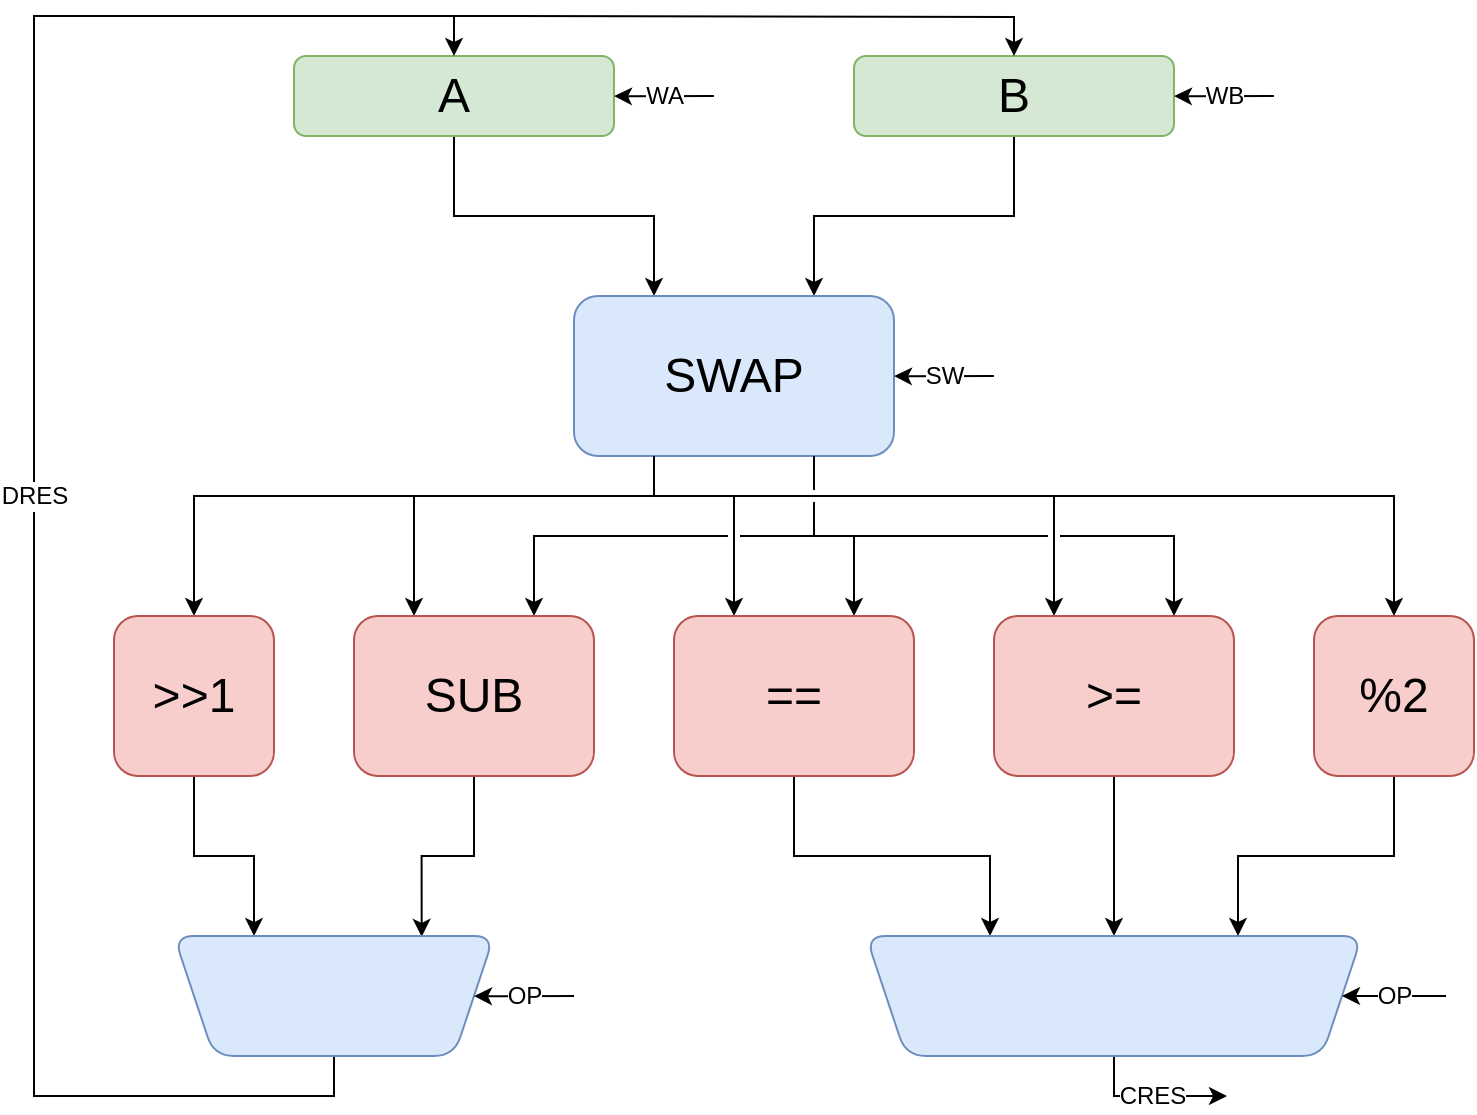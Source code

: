 <mxfile version="20.1.1" type="github" pages="2">
  <diagram id="N75gDdKAZUL7_3De1Yka" name="Datapath">
    <mxGraphModel dx="1673" dy="888" grid="1" gridSize="10" guides="1" tooltips="1" connect="1" arrows="1" fold="1" page="1" pageScale="1" pageWidth="850" pageHeight="1100" math="0" shadow="0">
      <root>
        <mxCell id="0" />
        <mxCell id="1" parent="0" />
        <mxCell id="TyVjdNYPD2JeJ7O1mxKk-13" style="edgeStyle=orthogonalEdgeStyle;rounded=0;orthogonalLoop=1;jettySize=auto;html=1;exitX=0.5;exitY=1;exitDx=0;exitDy=0;entryX=0.25;entryY=0;entryDx=0;entryDy=0;fontFamily=Helvetica;fontSize=24;fontStyle=1" parent="1" source="TyVjdNYPD2JeJ7O1mxKk-1" target="TyVjdNYPD2JeJ7O1mxKk-3" edge="1">
          <mxGeometry relative="1" as="geometry" />
        </mxCell>
        <mxCell id="TyVjdNYPD2JeJ7O1mxKk-1" value="&lt;div style=&quot;font-size: 24px&quot;&gt;&lt;p style=&quot;font-size: 24px;&quot;&gt;&lt;font style=&quot;font-size: 24px;&quot; face=&quot;Helvetica&quot;&gt;A&lt;/font&gt;&lt;/p&gt;&lt;/div&gt;" style="rounded=1;whiteSpace=wrap;html=1;fillColor=#d5e8d4;strokeColor=#82b366;fontSize=24;" parent="1" vertex="1">
          <mxGeometry x="190" y="200" width="160" height="40" as="geometry" />
        </mxCell>
        <mxCell id="TyVjdNYPD2JeJ7O1mxKk-12" style="edgeStyle=orthogonalEdgeStyle;rounded=0;orthogonalLoop=1;jettySize=auto;html=1;entryX=0.75;entryY=0;entryDx=0;entryDy=0;fontFamily=Helvetica;fontSize=24;" parent="1" source="TyVjdNYPD2JeJ7O1mxKk-2" target="TyVjdNYPD2JeJ7O1mxKk-3" edge="1">
          <mxGeometry relative="1" as="geometry" />
        </mxCell>
        <mxCell id="TyVjdNYPD2JeJ7O1mxKk-2" value="&lt;div style=&quot;font-size: 24px&quot;&gt;&lt;p style=&quot;font-size: 24px;&quot;&gt;B&lt;br style=&quot;font-size: 24px;&quot;&gt;&lt;/p&gt;&lt;/div&gt;" style="rounded=1;whiteSpace=wrap;html=1;fillColor=#d5e8d4;strokeColor=#82b366;fontSize=24;fontFamily=Helvetica;" parent="1" vertex="1">
          <mxGeometry x="470" y="200" width="160" height="40" as="geometry" />
        </mxCell>
        <mxCell id="TyVjdNYPD2JeJ7O1mxKk-14" style="edgeStyle=orthogonalEdgeStyle;rounded=0;orthogonalLoop=1;jettySize=auto;html=1;exitX=0.25;exitY=1;exitDx=0;exitDy=0;fontFamily=Helvetica;fontSize=24;jumpStyle=gap;" parent="1" source="TyVjdNYPD2JeJ7O1mxKk-3" target="TyVjdNYPD2JeJ7O1mxKk-4" edge="1">
          <mxGeometry relative="1" as="geometry">
            <Array as="points">
              <mxPoint x="370" y="420" />
              <mxPoint x="140" y="420" />
            </Array>
          </mxGeometry>
        </mxCell>
        <mxCell id="TyVjdNYPD2JeJ7O1mxKk-15" style="edgeStyle=orthogonalEdgeStyle;rounded=0;orthogonalLoop=1;jettySize=auto;html=1;exitX=0.25;exitY=1;exitDx=0;exitDy=0;fontFamily=Helvetica;fontSize=24;jumpStyle=gap;entryX=0.25;entryY=0;entryDx=0;entryDy=0;" parent="1" source="TyVjdNYPD2JeJ7O1mxKk-3" target="TyVjdNYPD2JeJ7O1mxKk-8" edge="1">
          <mxGeometry relative="1" as="geometry">
            <Array as="points">
              <mxPoint x="370" y="420" />
              <mxPoint x="570" y="420" />
            </Array>
          </mxGeometry>
        </mxCell>
        <mxCell id="TyVjdNYPD2JeJ7O1mxKk-16" style="edgeStyle=orthogonalEdgeStyle;rounded=0;orthogonalLoop=1;jettySize=auto;html=1;exitX=0.25;exitY=1;exitDx=0;exitDy=0;entryX=0.25;entryY=0;entryDx=0;entryDy=0;fontFamily=Helvetica;fontSize=24;jumpStyle=gap;" parent="1" source="TyVjdNYPD2JeJ7O1mxKk-3" target="TyVjdNYPD2JeJ7O1mxKk-5" edge="1">
          <mxGeometry relative="1" as="geometry">
            <Array as="points">
              <mxPoint x="370" y="420" />
              <mxPoint x="250" y="420" />
            </Array>
          </mxGeometry>
        </mxCell>
        <mxCell id="TyVjdNYPD2JeJ7O1mxKk-17" style="edgeStyle=orthogonalEdgeStyle;rounded=0;orthogonalLoop=1;jettySize=auto;html=1;exitX=0.25;exitY=1;exitDx=0;exitDy=0;entryX=0.25;entryY=0;entryDx=0;entryDy=0;fontFamily=Helvetica;fontSize=24;jumpStyle=gap;" parent="1" source="TyVjdNYPD2JeJ7O1mxKk-3" target="TyVjdNYPD2JeJ7O1mxKk-6" edge="1">
          <mxGeometry relative="1" as="geometry">
            <Array as="points">
              <mxPoint x="370" y="420" />
              <mxPoint x="410" y="420" />
            </Array>
          </mxGeometry>
        </mxCell>
        <mxCell id="TyVjdNYPD2JeJ7O1mxKk-18" style="edgeStyle=orthogonalEdgeStyle;rounded=0;orthogonalLoop=1;jettySize=auto;html=1;exitX=0.75;exitY=1;exitDx=0;exitDy=0;entryX=0.75;entryY=0;entryDx=0;entryDy=0;fontFamily=Helvetica;fontSize=24;jumpStyle=gap;" parent="1" source="TyVjdNYPD2JeJ7O1mxKk-3" target="TyVjdNYPD2JeJ7O1mxKk-5" edge="1">
          <mxGeometry relative="1" as="geometry" />
        </mxCell>
        <mxCell id="TyVjdNYPD2JeJ7O1mxKk-19" style="edgeStyle=orthogonalEdgeStyle;rounded=0;orthogonalLoop=1;jettySize=auto;html=1;exitX=0.75;exitY=1;exitDx=0;exitDy=0;entryX=0.75;entryY=0;entryDx=0;entryDy=0;fontFamily=Helvetica;fontSize=24;jumpStyle=gap;" parent="1" source="TyVjdNYPD2JeJ7O1mxKk-3" target="TyVjdNYPD2JeJ7O1mxKk-6" edge="1">
          <mxGeometry relative="1" as="geometry" />
        </mxCell>
        <mxCell id="TyVjdNYPD2JeJ7O1mxKk-3" value="SWAP" style="rounded=1;whiteSpace=wrap;html=1;fontFamily=Helvetica;fontSize=24;fillColor=#dae8fc;strokeColor=#6c8ebf;" parent="1" vertex="1">
          <mxGeometry x="330" y="320" width="160" height="80" as="geometry" />
        </mxCell>
        <mxCell id="TyVjdNYPD2JeJ7O1mxKk-20" style="edgeStyle=orthogonalEdgeStyle;rounded=0;jumpStyle=gap;orthogonalLoop=1;jettySize=auto;html=1;exitX=0.5;exitY=1;exitDx=0;exitDy=0;entryX=0.75;entryY=1;entryDx=0;entryDy=0;fontFamily=Helvetica;fontSize=24;" parent="1" source="TyVjdNYPD2JeJ7O1mxKk-4" target="TyVjdNYPD2JeJ7O1mxKk-9" edge="1">
          <mxGeometry relative="1" as="geometry" />
        </mxCell>
        <mxCell id="TyVjdNYPD2JeJ7O1mxKk-4" value="&amp;gt;&amp;gt;1" style="rounded=1;whiteSpace=wrap;html=1;fontFamily=Helvetica;fontSize=24;fillColor=#f8cecc;strokeColor=#b85450;" parent="1" vertex="1">
          <mxGeometry x="100" y="480" width="80" height="80" as="geometry" />
        </mxCell>
        <mxCell id="TyVjdNYPD2JeJ7O1mxKk-21" style="edgeStyle=orthogonalEdgeStyle;rounded=0;jumpStyle=gap;orthogonalLoop=1;jettySize=auto;html=1;exitX=0.5;exitY=1;exitDx=0;exitDy=0;entryX=0.226;entryY=0.993;entryDx=0;entryDy=0;entryPerimeter=0;fontFamily=Helvetica;fontSize=24;" parent="1" source="TyVjdNYPD2JeJ7O1mxKk-5" target="TyVjdNYPD2JeJ7O1mxKk-9" edge="1">
          <mxGeometry relative="1" as="geometry" />
        </mxCell>
        <mxCell id="TyVjdNYPD2JeJ7O1mxKk-5" value="SUB" style="rounded=1;whiteSpace=wrap;html=1;fontFamily=Helvetica;fontSize=24;fillColor=#f8cecc;strokeColor=#b85450;" parent="1" vertex="1">
          <mxGeometry x="220" y="480" width="120" height="80" as="geometry" />
        </mxCell>
        <mxCell id="TyVjdNYPD2JeJ7O1mxKk-22" style="edgeStyle=orthogonalEdgeStyle;rounded=0;jumpStyle=gap;orthogonalLoop=1;jettySize=auto;html=1;exitX=0.5;exitY=1;exitDx=0;exitDy=0;entryX=0.75;entryY=1;entryDx=0;entryDy=0;fontFamily=Helvetica;fontSize=24;" parent="1" source="TyVjdNYPD2JeJ7O1mxKk-6" target="TyVjdNYPD2JeJ7O1mxKk-10" edge="1">
          <mxGeometry relative="1" as="geometry" />
        </mxCell>
        <mxCell id="TyVjdNYPD2JeJ7O1mxKk-6" value="==" style="rounded=1;whiteSpace=wrap;html=1;fontFamily=Helvetica;fontSize=24;fillColor=#f8cecc;strokeColor=#b85450;" parent="1" vertex="1">
          <mxGeometry x="380" y="480" width="120" height="80" as="geometry" />
        </mxCell>
        <mxCell id="TyVjdNYPD2JeJ7O1mxKk-23" style="edgeStyle=orthogonalEdgeStyle;rounded=0;jumpStyle=gap;orthogonalLoop=1;jettySize=auto;html=1;exitX=0.5;exitY=1;exitDx=0;exitDy=0;fontFamily=Helvetica;fontSize=24;entryX=0.5;entryY=1;entryDx=0;entryDy=0;" parent="1" source="TyVjdNYPD2JeJ7O1mxKk-8" target="TyVjdNYPD2JeJ7O1mxKk-10" edge="1">
          <mxGeometry relative="1" as="geometry" />
        </mxCell>
        <mxCell id="TyVjdNYPD2JeJ7O1mxKk-8" value="&amp;gt;=" style="rounded=1;whiteSpace=wrap;html=1;fontFamily=Helvetica;fontSize=24;fillColor=#f8cecc;strokeColor=#b85450;" parent="1" vertex="1">
          <mxGeometry x="540" y="480" width="120" height="80" as="geometry" />
        </mxCell>
        <mxCell id="TyVjdNYPD2JeJ7O1mxKk-24" value="&lt;div&gt;DRES&lt;/div&gt;" style="edgeStyle=orthogonalEdgeStyle;rounded=0;jumpStyle=gap;orthogonalLoop=1;jettySize=auto;html=1;exitX=0.5;exitY=0;exitDx=0;exitDy=0;fontFamily=Helvetica;fontSize=12;entryX=0.5;entryY=0;entryDx=0;entryDy=0;" parent="1" source="TyVjdNYPD2JeJ7O1mxKk-9" target="TyVjdNYPD2JeJ7O1mxKk-1" edge="1">
          <mxGeometry relative="1" as="geometry">
            <mxPoint x="60" y="91.667" as="targetPoint" />
            <Array as="points">
              <mxPoint x="210" y="720" />
              <mxPoint x="60" y="720" />
              <mxPoint x="60" y="180" />
              <mxPoint x="270" y="180" />
            </Array>
          </mxGeometry>
        </mxCell>
        <mxCell id="TyVjdNYPD2JeJ7O1mxKk-9" value="" style="shape=trapezoid;perimeter=trapezoidPerimeter;whiteSpace=wrap;html=1;fixedSize=1;fontFamily=Helvetica;fontSize=24;fillColor=#dae8fc;strokeColor=#6c8ebf;rounded=1;rotation=-180;" parent="1" vertex="1">
          <mxGeometry x="130" y="640" width="160" height="60" as="geometry" />
        </mxCell>
        <mxCell id="TyVjdNYPD2JeJ7O1mxKk-32" value="CRES" style="edgeStyle=orthogonalEdgeStyle;rounded=0;jumpStyle=gap;orthogonalLoop=1;jettySize=auto;html=1;exitX=0.5;exitY=0;exitDx=0;exitDy=0;fontFamily=Helvetica;fontSize=12;" parent="1" source="TyVjdNYPD2JeJ7O1mxKk-10" edge="1">
          <mxGeometry relative="1" as="geometry">
            <mxPoint x="656" y="720" as="targetPoint" />
          </mxGeometry>
        </mxCell>
        <mxCell id="TyVjdNYPD2JeJ7O1mxKk-10" value="" style="shape=trapezoid;perimeter=trapezoidPerimeter;whiteSpace=wrap;html=1;fixedSize=1;fontFamily=Helvetica;fontSize=24;fillColor=#dae8fc;strokeColor=#6c8ebf;rounded=1;rotation=-180;" parent="1" vertex="1">
          <mxGeometry x="476" y="640" width="248" height="60" as="geometry" />
        </mxCell>
        <mxCell id="TyVjdNYPD2JeJ7O1mxKk-25" value="" style="endArrow=classic;html=1;rounded=0;fontFamily=Helvetica;fontSize=24;jumpStyle=gap;edgeStyle=orthogonalEdgeStyle;entryX=0.5;entryY=0;entryDx=0;entryDy=0;" parent="1" target="TyVjdNYPD2JeJ7O1mxKk-2" edge="1">
          <mxGeometry width="50" height="50" relative="1" as="geometry">
            <mxPoint x="270" y="180" as="sourcePoint" />
            <mxPoint x="320" y="130" as="targetPoint" />
          </mxGeometry>
        </mxCell>
        <mxCell id="TyVjdNYPD2JeJ7O1mxKk-26" value="WA" style="endArrow=classic;html=1;rounded=0;fontFamily=Helvetica;fontSize=12;jumpStyle=gap;entryX=1;entryY=0.5;entryDx=0;entryDy=0;edgeStyle=orthogonalEdgeStyle;" parent="1" target="TyVjdNYPD2JeJ7O1mxKk-1" edge="1">
          <mxGeometry width="50" height="50" relative="1" as="geometry">
            <mxPoint x="400" y="220" as="sourcePoint" />
            <mxPoint x="415" y="210" as="targetPoint" />
          </mxGeometry>
        </mxCell>
        <mxCell id="TyVjdNYPD2JeJ7O1mxKk-27" value="WB" style="endArrow=classic;html=1;rounded=0;fontFamily=Helvetica;fontSize=12;jumpStyle=gap;entryX=1;entryY=0.5;entryDx=0;entryDy=0;edgeStyle=orthogonalEdgeStyle;" parent="1" target="TyVjdNYPD2JeJ7O1mxKk-2" edge="1">
          <mxGeometry width="50" height="50" relative="1" as="geometry">
            <mxPoint x="680" y="220" as="sourcePoint" />
            <mxPoint x="635" y="220" as="targetPoint" />
          </mxGeometry>
        </mxCell>
        <mxCell id="TyVjdNYPD2JeJ7O1mxKk-28" value="SW" style="endArrow=classic;html=1;rounded=0;fontFamily=Helvetica;fontSize=12;jumpStyle=gap;edgeStyle=orthogonalEdgeStyle;entryX=1;entryY=0.5;entryDx=0;entryDy=0;" parent="1" target="TyVjdNYPD2JeJ7O1mxKk-3" edge="1">
          <mxGeometry width="50" height="50" relative="1" as="geometry">
            <mxPoint x="540" y="360" as="sourcePoint" />
            <mxPoint x="520" y="350" as="targetPoint" />
          </mxGeometry>
        </mxCell>
        <mxCell id="TyVjdNYPD2JeJ7O1mxKk-29" value="OP" style="endArrow=classic;html=1;rounded=0;fontFamily=Helvetica;fontSize=12;jumpStyle=gap;entryX=0;entryY=0.5;entryDx=0;entryDy=0;edgeStyle=orthogonalEdgeStyle;" parent="1" target="TyVjdNYPD2JeJ7O1mxKk-9" edge="1">
          <mxGeometry width="50" height="50" relative="1" as="geometry">
            <mxPoint x="330" y="670" as="sourcePoint" />
            <mxPoint x="280" y="672" as="targetPoint" />
          </mxGeometry>
        </mxCell>
        <mxCell id="TyVjdNYPD2JeJ7O1mxKk-30" value="OP" style="endArrow=classic;html=1;rounded=0;fontFamily=Helvetica;fontSize=12;jumpStyle=gap;edgeStyle=orthogonalEdgeStyle;entryX=0;entryY=0.5;entryDx=0;entryDy=0;" parent="1" target="TyVjdNYPD2JeJ7O1mxKk-10" edge="1">
          <mxGeometry width="50" height="50" relative="1" as="geometry">
            <mxPoint x="766" y="670" as="sourcePoint" />
            <mxPoint x="666" y="660" as="targetPoint" />
            <Array as="points">
              <mxPoint x="746" y="670" />
              <mxPoint x="746" y="670" />
            </Array>
          </mxGeometry>
        </mxCell>
        <mxCell id="ZY9HksnKgKYc-fsCFfWy-5" style="edgeStyle=orthogonalEdgeStyle;rounded=0;orthogonalLoop=1;jettySize=auto;html=1;exitX=0.5;exitY=1;exitDx=0;exitDy=0;entryX=0.25;entryY=1;entryDx=0;entryDy=0;" parent="1" source="ZY9HksnKgKYc-fsCFfWy-2" target="TyVjdNYPD2JeJ7O1mxKk-10" edge="1">
          <mxGeometry relative="1" as="geometry" />
        </mxCell>
        <mxCell id="ZY9HksnKgKYc-fsCFfWy-2" value="%2" style="rounded=1;whiteSpace=wrap;html=1;fontFamily=Helvetica;fontSize=24;fillColor=#f8cecc;strokeColor=#b85450;" parent="1" vertex="1">
          <mxGeometry x="700" y="480" width="80" height="80" as="geometry" />
        </mxCell>
        <mxCell id="ZY9HksnKgKYc-fsCFfWy-4" style="edgeStyle=orthogonalEdgeStyle;rounded=0;orthogonalLoop=1;jettySize=auto;html=1;exitX=0.25;exitY=1;exitDx=0;exitDy=0;fontFamily=Helvetica;fontSize=24;jumpStyle=gap;entryX=0.5;entryY=0;entryDx=0;entryDy=0;" parent="1" source="TyVjdNYPD2JeJ7O1mxKk-3" target="ZY9HksnKgKYc-fsCFfWy-2" edge="1">
          <mxGeometry relative="1" as="geometry">
            <Array as="points">
              <mxPoint x="370" y="420" />
              <mxPoint x="740" y="420" />
            </Array>
            <mxPoint x="330" y="410" as="sourcePoint" />
            <mxPoint x="590" y="490" as="targetPoint" />
          </mxGeometry>
        </mxCell>
        <mxCell id="slzPanGSjTcMWZUNAvfh-1" style="edgeStyle=orthogonalEdgeStyle;rounded=0;orthogonalLoop=1;jettySize=auto;html=1;exitX=0.75;exitY=1;exitDx=0;exitDy=0;entryX=0.75;entryY=0;entryDx=0;entryDy=0;fontFamily=Helvetica;fontSize=24;jumpStyle=gap;" edge="1" parent="1" source="TyVjdNYPD2JeJ7O1mxKk-3" target="TyVjdNYPD2JeJ7O1mxKk-8">
          <mxGeometry relative="1" as="geometry">
            <mxPoint x="410" y="410" as="sourcePoint" />
            <mxPoint x="480" y="490" as="targetPoint" />
          </mxGeometry>
        </mxCell>
      </root>
    </mxGraphModel>
  </diagram>
  <diagram id="qeUSGbnr4tcJRhgRi6jW" name="Control">
    <mxGraphModel dx="1422" dy="755" grid="1" gridSize="10" guides="1" tooltips="1" connect="1" arrows="1" fold="1" page="1" pageScale="1" pageWidth="850" pageHeight="1100" math="0" shadow="0">
      <root>
        <mxCell id="0" />
        <mxCell id="1" parent="0" />
        <mxCell id="3vuRtUNNqNDKdfC7t2OE-2" style="edgeStyle=orthogonalEdgeStyle;rounded=0;jumpStyle=gap;orthogonalLoop=1;jettySize=auto;html=1;entryX=0;entryY=0.5;entryDx=0;entryDy=0;fontFamily=Helvetica;fontSize=12;strokeWidth=3;exitX=1;exitY=0.5;exitDx=0;exitDy=0;" parent="1" source="cozuYUxAqP75AMEVPcSC-1" target="3vuRtUNNqNDKdfC7t2OE-1" edge="1">
          <mxGeometry relative="1" as="geometry">
            <Array as="points">
              <mxPoint x="380" y="460" />
              <mxPoint x="380" y="360" />
              <mxPoint x="40" y="360" />
              <mxPoint x="40" y="500" />
            </Array>
            <mxPoint x="360" y="450" as="sourcePoint" />
          </mxGeometry>
        </mxCell>
        <mxCell id="aFxdaWtmMwQVdhrede1k-2" value="&lt;div&gt;j_addr&lt;/div&gt;&lt;div&gt;4&lt;br&gt;&lt;/div&gt;" style="edgeStyle=orthogonalEdgeStyle;rounded=0;jumpStyle=gap;orthogonalLoop=1;jettySize=auto;html=1;exitX=1;exitY=0.25;exitDx=0;exitDy=0;entryX=0.25;entryY=1;entryDx=0;entryDy=0;fontFamily=Helvetica;fontSize=12;strokeWidth=3;" parent="1" source="ePrjGZUwO1fy7k6nw9_I-1" target="I0Ty3KdxlO7eFTOE3xIg-1" edge="1">
          <mxGeometry relative="1" as="geometry">
            <Array as="points">
              <mxPoint x="660" y="390" />
              <mxPoint x="660" y="300" />
              <mxPoint x="160" y="300" />
              <mxPoint x="160" y="420" />
            </Array>
          </mxGeometry>
        </mxCell>
        <mxCell id="aFxdaWtmMwQVdhrede1k-3" value="&lt;div&gt;CTRL&lt;/div&gt;&lt;div&gt;5&lt;br&gt;&lt;/div&gt;" style="edgeStyle=orthogonalEdgeStyle;rounded=0;jumpStyle=gap;orthogonalLoop=1;jettySize=auto;html=1;exitX=1;exitY=0.5;exitDx=0;exitDy=0;fontFamily=Helvetica;fontSize=12;strokeWidth=3;" parent="1" source="ePrjGZUwO1fy7k6nw9_I-1" edge="1">
          <mxGeometry relative="1" as="geometry">
            <mxPoint x="820" y="460" as="targetPoint" />
            <Array as="points">
              <mxPoint x="820" y="460" />
            </Array>
          </mxGeometry>
        </mxCell>
        <mxCell id="7XHMgeXKYdttdrYe1Hyt-1" value="JC" style="edgeStyle=orthogonalEdgeStyle;rounded=0;jumpStyle=gap;orthogonalLoop=1;jettySize=auto;html=1;exitX=1;exitY=0.657;exitDx=0;exitDy=0;fontFamily=Helvetica;fontSize=12;strokeWidth=1;entryX=0;entryY=0.75;entryDx=0;entryDy=0;entryPerimeter=0;exitPerimeter=0;" parent="1" source="ePrjGZUwO1fy7k6nw9_I-1" target="klS852NAXm99KKfQu4b7-2" edge="1">
          <mxGeometry relative="1" as="geometry">
            <mxPoint x="360" y="720" as="targetPoint" />
            <Array as="points">
              <mxPoint x="680" y="504" />
              <mxPoint x="680" y="780" />
              <mxPoint x="220" y="780" />
            </Array>
          </mxGeometry>
        </mxCell>
        <mxCell id="989UBpNFX59s3NB7DkNa-3" value="JU" style="edgeStyle=orthogonalEdgeStyle;rounded=0;orthogonalLoop=1;jettySize=auto;html=1;exitX=1;exitY=0.75;exitDx=0;exitDy=0;entryX=0.175;entryY=0.75;entryDx=0;entryDy=0;entryPerimeter=0;fontSize=12;" parent="1" source="ePrjGZUwO1fy7k6nw9_I-1" target="989UBpNFX59s3NB7DkNa-1" edge="1">
          <mxGeometry relative="1" as="geometry">
            <Array as="points">
              <mxPoint x="660" y="530" />
              <mxPoint x="660" y="660" />
              <mxPoint x="240" y="660" />
            </Array>
          </mxGeometry>
        </mxCell>
        <mxCell id="ePrjGZUwO1fy7k6nw9_I-1" value="&lt;div&gt;ROM&lt;/div&gt;&lt;div&gt;16 X 11b&lt;br&gt;&lt;/div&gt;" style="rounded=1;whiteSpace=wrap;html=1;fontFamily=Helvetica;fontSize=24;fillColor=#fff2cc;strokeColor=#d6b656;" parent="1" vertex="1">
          <mxGeometry x="480" y="320" width="160" height="280" as="geometry" />
        </mxCell>
        <mxCell id="aFxdaWtmMwQVdhrede1k-1" value="&lt;div&gt;ADDR&lt;/div&gt;&lt;div&gt;4&lt;br&gt;&lt;/div&gt;" style="edgeStyle=orthogonalEdgeStyle;rounded=0;jumpStyle=gap;orthogonalLoop=1;jettySize=auto;html=1;exitX=1;exitY=0.5;exitDx=0;exitDy=0;fontFamily=Helvetica;fontSize=12;strokeWidth=3;" parent="1" source="cozuYUxAqP75AMEVPcSC-1" target="ePrjGZUwO1fy7k6nw9_I-1" edge="1">
          <mxGeometry relative="1" as="geometry" />
        </mxCell>
        <mxCell id="I0Ty3KdxlO7eFTOE3xIg-1" value="&lt;div&gt;1&lt;/div&gt;&lt;div&gt;&lt;br&gt;&lt;/div&gt;&lt;div&gt;&lt;br&gt;&lt;/div&gt;&lt;div&gt;0&lt;/div&gt;" style="shape=trapezoid;perimeter=trapezoidPerimeter;whiteSpace=wrap;html=1;fixedSize=1;fontFamily=Helvetica;fontSize=24;fillColor=#dae8fc;strokeColor=#6c8ebf;rounded=1;rotation=90;horizontal=0;" parent="1" vertex="1">
          <mxGeometry x="140" y="432" width="160" height="56" as="geometry" />
        </mxCell>
        <mxCell id="klS852NAXm99KKfQu4b7-1" style="edgeStyle=orthogonalEdgeStyle;rounded=0;jumpStyle=gap;orthogonalLoop=1;jettySize=auto;html=1;exitX=1;exitY=0.5;exitDx=0;exitDy=0;fontFamily=Helvetica;fontSize=12;strokeWidth=3;entryX=0.75;entryY=1;entryDx=0;entryDy=0;" parent="1" source="3vuRtUNNqNDKdfC7t2OE-1" target="I0Ty3KdxlO7eFTOE3xIg-1" edge="1">
          <mxGeometry relative="1" as="geometry" />
        </mxCell>
        <mxCell id="3vuRtUNNqNDKdfC7t2OE-1" value="++" style="rounded=1;whiteSpace=wrap;html=1;fontFamily=Helvetica;fontSize=24;fillColor=#f8cecc;strokeColor=#b85450;" parent="1" vertex="1">
          <mxGeometry x="70" y="460" width="80" height="80" as="geometry" />
        </mxCell>
        <mxCell id="klS852NAXm99KKfQu4b7-4" style="edgeStyle=orthogonalEdgeStyle;rounded=0;jumpStyle=gap;orthogonalLoop=1;jettySize=auto;html=1;exitX=1;exitY=0.5;exitDx=0;exitDy=0;exitPerimeter=0;fontFamily=Helvetica;fontSize=12;strokeWidth=1;entryX=0.175;entryY=0.25;entryDx=0;entryDy=0;entryPerimeter=0;" parent="1" source="klS852NAXm99KKfQu4b7-2" target="989UBpNFX59s3NB7DkNa-1" edge="1">
          <mxGeometry relative="1" as="geometry">
            <mxPoint x="200" y="630" as="targetPoint" />
          </mxGeometry>
        </mxCell>
        <mxCell id="klS852NAXm99KKfQu4b7-2" value="" style="shape=or;whiteSpace=wrap;html=1;rounded=1;fontFamily=Helvetica;fontSize=12;fillColor=#f8cecc;strokeColor=#b85450;rotation=-90;" parent="1" vertex="1">
          <mxGeometry x="170" y="670" width="60" height="80" as="geometry" />
        </mxCell>
        <mxCell id="klS852NAXm99KKfQu4b7-3" value="CRES" style="endArrow=classic;html=1;rounded=0;fontFamily=Helvetica;fontSize=12;strokeWidth=1;jumpStyle=gap;edgeStyle=orthogonalEdgeStyle;entryX=0;entryY=0.25;entryDx=0;entryDy=0;entryPerimeter=0;" parent="1" target="klS852NAXm99KKfQu4b7-2" edge="1">
          <mxGeometry width="50" height="50" relative="1" as="geometry">
            <mxPoint x="40" y="780" as="sourcePoint" />
            <mxPoint x="180" y="740" as="targetPoint" />
          </mxGeometry>
        </mxCell>
        <mxCell id="989UBpNFX59s3NB7DkNa-2" style="edgeStyle=orthogonalEdgeStyle;rounded=0;orthogonalLoop=1;jettySize=auto;html=1;exitX=1;exitY=0.5;exitDx=0;exitDy=0;exitPerimeter=0;entryX=1;entryY=0.5;entryDx=0;entryDy=0;" parent="1" source="989UBpNFX59s3NB7DkNa-1" target="I0Ty3KdxlO7eFTOE3xIg-1" edge="1">
          <mxGeometry relative="1" as="geometry" />
        </mxCell>
        <mxCell id="989UBpNFX59s3NB7DkNa-1" value="" style="shape=xor;whiteSpace=wrap;html=1;labelBorderColor=none;direction=north;fillColor=#f8cecc;strokeColor=#b85450;" parent="1" vertex="1">
          <mxGeometry x="180" y="580" width="80" height="60" as="geometry" />
        </mxCell>
        <mxCell id="cozuYUxAqP75AMEVPcSC-1" value="&lt;div style=&quot;font-size: 24px&quot;&gt;&lt;p style=&quot;font-size: 24px;&quot;&gt;ADDR&lt;br style=&quot;font-size: 24px;&quot;&gt;&lt;/p&gt;&lt;/div&gt;" style="rounded=1;whiteSpace=wrap;html=1;fillColor=#d5e8d4;strokeColor=#82b366;fontSize=24;fontFamily=Helvetica;horizontal=0;" parent="1" vertex="1">
          <mxGeometry x="319" y="400" width="40" height="120" as="geometry" />
        </mxCell>
        <mxCell id="cozuYUxAqP75AMEVPcSC-3" style="edgeStyle=orthogonalEdgeStyle;rounded=0;jumpStyle=gap;orthogonalLoop=1;jettySize=auto;html=1;exitX=0.5;exitY=0;exitDx=0;exitDy=0;fontFamily=Helvetica;fontSize=12;strokeWidth=3;entryX=0;entryY=0.5;entryDx=0;entryDy=0;" parent="1" source="I0Ty3KdxlO7eFTOE3xIg-1" target="cozuYUxAqP75AMEVPcSC-1" edge="1">
          <mxGeometry relative="1" as="geometry">
            <mxPoint x="250" y="460" as="sourcePoint" />
            <mxPoint x="280" y="460" as="targetPoint" />
          </mxGeometry>
        </mxCell>
      </root>
    </mxGraphModel>
  </diagram>
</mxfile>
